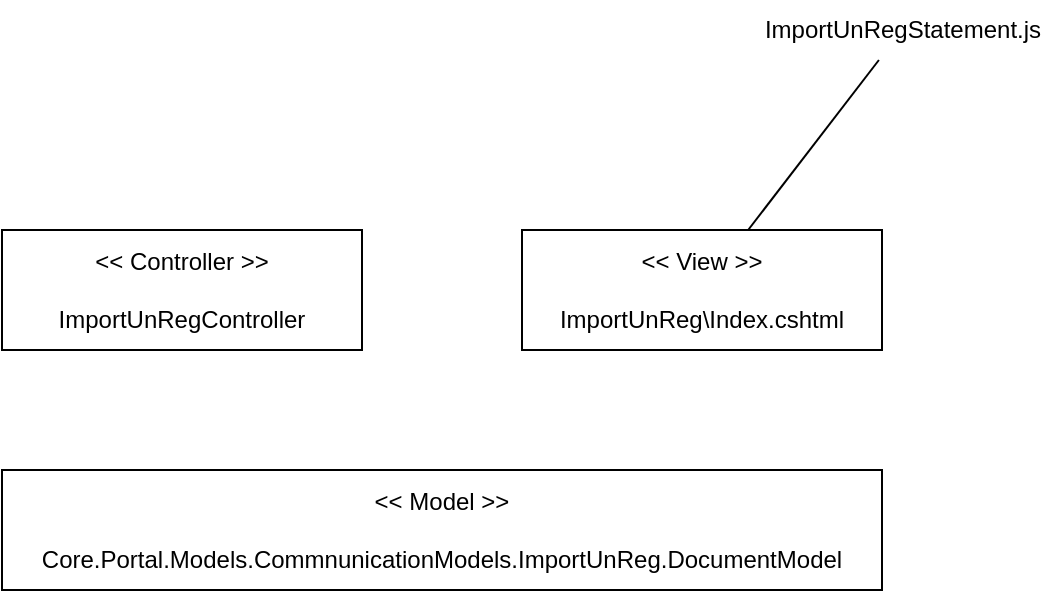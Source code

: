 <mxfile version="20.5.1" type="github">
  <diagram id="948CzCGxnO4U-4VhyMQS" name="Страница 1">
    <mxGraphModel dx="1247" dy="815" grid="1" gridSize="10" guides="1" tooltips="1" connect="1" arrows="1" fold="1" page="1" pageScale="1" pageWidth="827" pageHeight="1169" math="0" shadow="0">
      <root>
        <mxCell id="0" />
        <mxCell id="1" parent="0" />
        <mxCell id="pBAx81KD6ok2a-h8795H-1" value="&amp;lt;&amp;lt; Controller &amp;gt;&amp;gt;&lt;br&gt;&lt;br&gt;ImportUnRegController" style="rounded=0;whiteSpace=wrap;html=1;" vertex="1" parent="1">
          <mxGeometry x="120" y="200" width="180" height="60" as="geometry" />
        </mxCell>
        <mxCell id="pBAx81KD6ok2a-h8795H-5" style="rounded=0;orthogonalLoop=1;jettySize=auto;html=1;endArrow=none;endFill=0;" edge="1" parent="1" source="pBAx81KD6ok2a-h8795H-2" target="pBAx81KD6ok2a-h8795H-4">
          <mxGeometry relative="1" as="geometry" />
        </mxCell>
        <mxCell id="pBAx81KD6ok2a-h8795H-2" value="&amp;lt;&amp;lt; View &amp;gt;&amp;gt;&lt;br&gt;&lt;br&gt;ImportUnReg\Index.cshtml" style="rounded=0;whiteSpace=wrap;html=1;" vertex="1" parent="1">
          <mxGeometry x="380" y="200" width="180" height="60" as="geometry" />
        </mxCell>
        <mxCell id="pBAx81KD6ok2a-h8795H-3" value="&amp;lt;&amp;lt; Model &amp;gt;&amp;gt;&lt;br&gt;&lt;br&gt;Core.Portal.Models.CommnunicationModels.ImportUnReg.DocumentModel" style="rounded=0;whiteSpace=wrap;html=1;" vertex="1" parent="1">
          <mxGeometry x="120" y="320" width="440" height="60" as="geometry" />
        </mxCell>
        <mxCell id="pBAx81KD6ok2a-h8795H-4" value="ImportUnRegStatement.js" style="text;html=1;align=center;verticalAlign=middle;resizable=0;points=[];autosize=1;strokeColor=none;fillColor=none;" vertex="1" parent="1">
          <mxGeometry x="490" y="85" width="160" height="30" as="geometry" />
        </mxCell>
      </root>
    </mxGraphModel>
  </diagram>
</mxfile>
